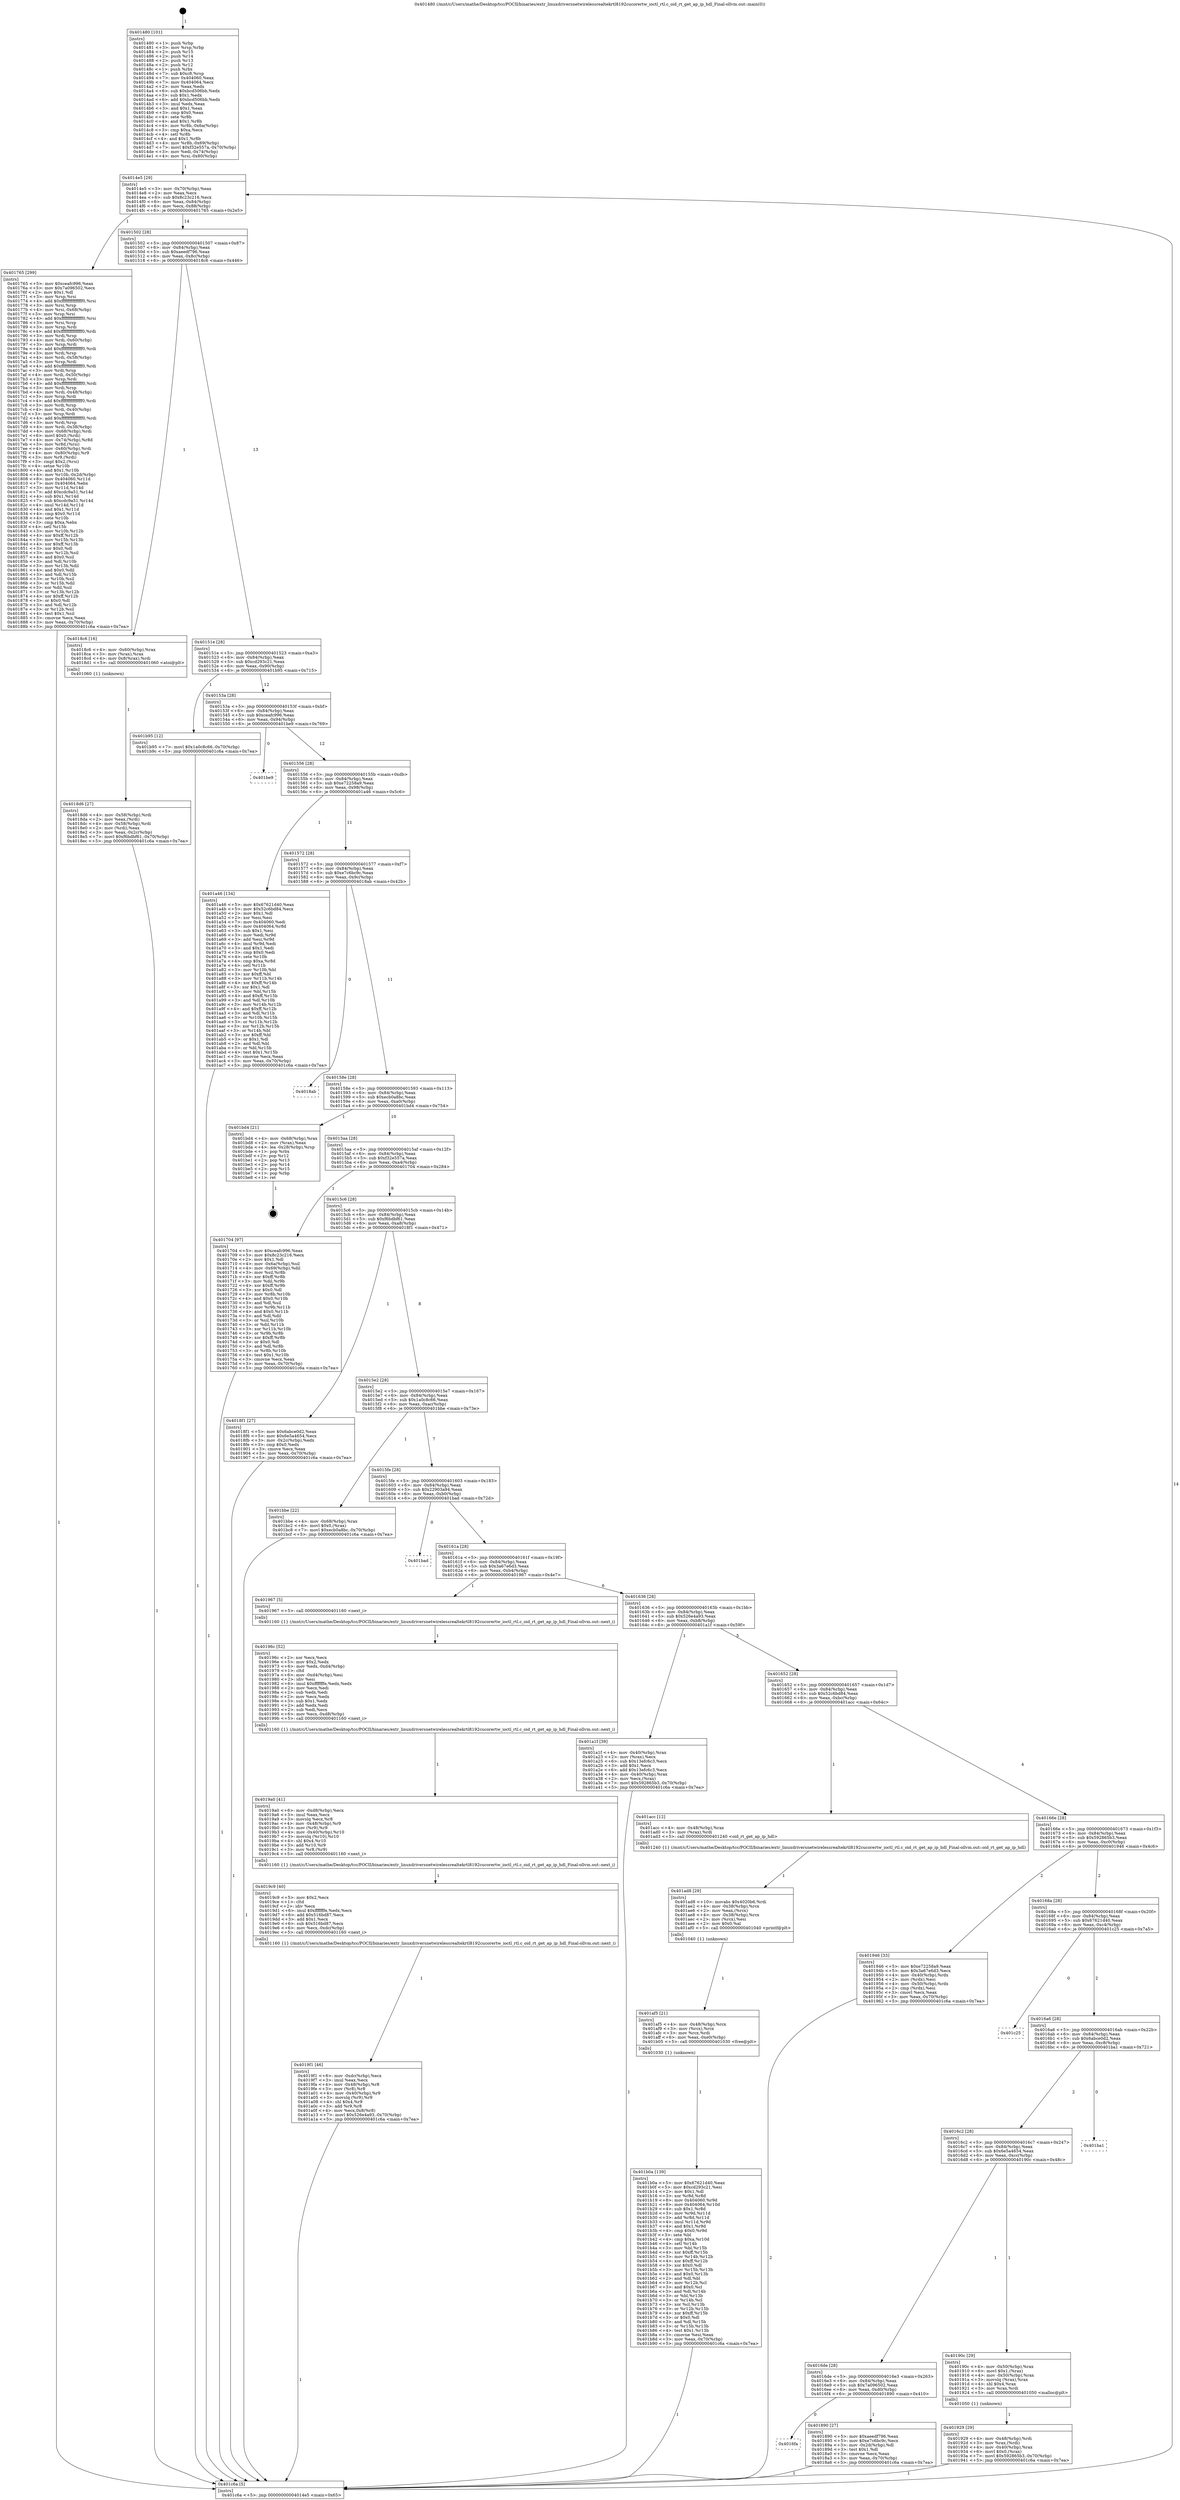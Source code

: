 digraph "0x401480" {
  label = "0x401480 (/mnt/c/Users/mathe/Desktop/tcc/POCII/binaries/extr_linuxdriversnetwirelessrealtekrtl8192cucorertw_ioctl_rtl.c_oid_rt_get_ap_ip_hdl_Final-ollvm.out::main(0))"
  labelloc = "t"
  node[shape=record]

  Entry [label="",width=0.3,height=0.3,shape=circle,fillcolor=black,style=filled]
  "0x4014e5" [label="{
     0x4014e5 [29]\l
     | [instrs]\l
     &nbsp;&nbsp;0x4014e5 \<+3\>: mov -0x70(%rbp),%eax\l
     &nbsp;&nbsp;0x4014e8 \<+2\>: mov %eax,%ecx\l
     &nbsp;&nbsp;0x4014ea \<+6\>: sub $0x8c23c216,%ecx\l
     &nbsp;&nbsp;0x4014f0 \<+6\>: mov %eax,-0x84(%rbp)\l
     &nbsp;&nbsp;0x4014f6 \<+6\>: mov %ecx,-0x88(%rbp)\l
     &nbsp;&nbsp;0x4014fc \<+6\>: je 0000000000401765 \<main+0x2e5\>\l
  }"]
  "0x401765" [label="{
     0x401765 [299]\l
     | [instrs]\l
     &nbsp;&nbsp;0x401765 \<+5\>: mov $0xceafc996,%eax\l
     &nbsp;&nbsp;0x40176a \<+5\>: mov $0x7a096502,%ecx\l
     &nbsp;&nbsp;0x40176f \<+2\>: mov $0x1,%dl\l
     &nbsp;&nbsp;0x401771 \<+3\>: mov %rsp,%rsi\l
     &nbsp;&nbsp;0x401774 \<+4\>: add $0xfffffffffffffff0,%rsi\l
     &nbsp;&nbsp;0x401778 \<+3\>: mov %rsi,%rsp\l
     &nbsp;&nbsp;0x40177b \<+4\>: mov %rsi,-0x68(%rbp)\l
     &nbsp;&nbsp;0x40177f \<+3\>: mov %rsp,%rsi\l
     &nbsp;&nbsp;0x401782 \<+4\>: add $0xfffffffffffffff0,%rsi\l
     &nbsp;&nbsp;0x401786 \<+3\>: mov %rsi,%rsp\l
     &nbsp;&nbsp;0x401789 \<+3\>: mov %rsp,%rdi\l
     &nbsp;&nbsp;0x40178c \<+4\>: add $0xfffffffffffffff0,%rdi\l
     &nbsp;&nbsp;0x401790 \<+3\>: mov %rdi,%rsp\l
     &nbsp;&nbsp;0x401793 \<+4\>: mov %rdi,-0x60(%rbp)\l
     &nbsp;&nbsp;0x401797 \<+3\>: mov %rsp,%rdi\l
     &nbsp;&nbsp;0x40179a \<+4\>: add $0xfffffffffffffff0,%rdi\l
     &nbsp;&nbsp;0x40179e \<+3\>: mov %rdi,%rsp\l
     &nbsp;&nbsp;0x4017a1 \<+4\>: mov %rdi,-0x58(%rbp)\l
     &nbsp;&nbsp;0x4017a5 \<+3\>: mov %rsp,%rdi\l
     &nbsp;&nbsp;0x4017a8 \<+4\>: add $0xfffffffffffffff0,%rdi\l
     &nbsp;&nbsp;0x4017ac \<+3\>: mov %rdi,%rsp\l
     &nbsp;&nbsp;0x4017af \<+4\>: mov %rdi,-0x50(%rbp)\l
     &nbsp;&nbsp;0x4017b3 \<+3\>: mov %rsp,%rdi\l
     &nbsp;&nbsp;0x4017b6 \<+4\>: add $0xfffffffffffffff0,%rdi\l
     &nbsp;&nbsp;0x4017ba \<+3\>: mov %rdi,%rsp\l
     &nbsp;&nbsp;0x4017bd \<+4\>: mov %rdi,-0x48(%rbp)\l
     &nbsp;&nbsp;0x4017c1 \<+3\>: mov %rsp,%rdi\l
     &nbsp;&nbsp;0x4017c4 \<+4\>: add $0xfffffffffffffff0,%rdi\l
     &nbsp;&nbsp;0x4017c8 \<+3\>: mov %rdi,%rsp\l
     &nbsp;&nbsp;0x4017cb \<+4\>: mov %rdi,-0x40(%rbp)\l
     &nbsp;&nbsp;0x4017cf \<+3\>: mov %rsp,%rdi\l
     &nbsp;&nbsp;0x4017d2 \<+4\>: add $0xfffffffffffffff0,%rdi\l
     &nbsp;&nbsp;0x4017d6 \<+3\>: mov %rdi,%rsp\l
     &nbsp;&nbsp;0x4017d9 \<+4\>: mov %rdi,-0x38(%rbp)\l
     &nbsp;&nbsp;0x4017dd \<+4\>: mov -0x68(%rbp),%rdi\l
     &nbsp;&nbsp;0x4017e1 \<+6\>: movl $0x0,(%rdi)\l
     &nbsp;&nbsp;0x4017e7 \<+4\>: mov -0x74(%rbp),%r8d\l
     &nbsp;&nbsp;0x4017eb \<+3\>: mov %r8d,(%rsi)\l
     &nbsp;&nbsp;0x4017ee \<+4\>: mov -0x60(%rbp),%rdi\l
     &nbsp;&nbsp;0x4017f2 \<+4\>: mov -0x80(%rbp),%r9\l
     &nbsp;&nbsp;0x4017f6 \<+3\>: mov %r9,(%rdi)\l
     &nbsp;&nbsp;0x4017f9 \<+3\>: cmpl $0x2,(%rsi)\l
     &nbsp;&nbsp;0x4017fc \<+4\>: setne %r10b\l
     &nbsp;&nbsp;0x401800 \<+4\>: and $0x1,%r10b\l
     &nbsp;&nbsp;0x401804 \<+4\>: mov %r10b,-0x2d(%rbp)\l
     &nbsp;&nbsp;0x401808 \<+8\>: mov 0x404060,%r11d\l
     &nbsp;&nbsp;0x401810 \<+7\>: mov 0x404064,%ebx\l
     &nbsp;&nbsp;0x401817 \<+3\>: mov %r11d,%r14d\l
     &nbsp;&nbsp;0x40181a \<+7\>: add $0xcdc9a51,%r14d\l
     &nbsp;&nbsp;0x401821 \<+4\>: sub $0x1,%r14d\l
     &nbsp;&nbsp;0x401825 \<+7\>: sub $0xcdc9a51,%r14d\l
     &nbsp;&nbsp;0x40182c \<+4\>: imul %r14d,%r11d\l
     &nbsp;&nbsp;0x401830 \<+4\>: and $0x1,%r11d\l
     &nbsp;&nbsp;0x401834 \<+4\>: cmp $0x0,%r11d\l
     &nbsp;&nbsp;0x401838 \<+4\>: sete %r10b\l
     &nbsp;&nbsp;0x40183c \<+3\>: cmp $0xa,%ebx\l
     &nbsp;&nbsp;0x40183f \<+4\>: setl %r15b\l
     &nbsp;&nbsp;0x401843 \<+3\>: mov %r10b,%r12b\l
     &nbsp;&nbsp;0x401846 \<+4\>: xor $0xff,%r12b\l
     &nbsp;&nbsp;0x40184a \<+3\>: mov %r15b,%r13b\l
     &nbsp;&nbsp;0x40184d \<+4\>: xor $0xff,%r13b\l
     &nbsp;&nbsp;0x401851 \<+3\>: xor $0x0,%dl\l
     &nbsp;&nbsp;0x401854 \<+3\>: mov %r12b,%sil\l
     &nbsp;&nbsp;0x401857 \<+4\>: and $0x0,%sil\l
     &nbsp;&nbsp;0x40185b \<+3\>: and %dl,%r10b\l
     &nbsp;&nbsp;0x40185e \<+3\>: mov %r13b,%dil\l
     &nbsp;&nbsp;0x401861 \<+4\>: and $0x0,%dil\l
     &nbsp;&nbsp;0x401865 \<+3\>: and %dl,%r15b\l
     &nbsp;&nbsp;0x401868 \<+3\>: or %r10b,%sil\l
     &nbsp;&nbsp;0x40186b \<+3\>: or %r15b,%dil\l
     &nbsp;&nbsp;0x40186e \<+3\>: xor %dil,%sil\l
     &nbsp;&nbsp;0x401871 \<+3\>: or %r13b,%r12b\l
     &nbsp;&nbsp;0x401874 \<+4\>: xor $0xff,%r12b\l
     &nbsp;&nbsp;0x401878 \<+3\>: or $0x0,%dl\l
     &nbsp;&nbsp;0x40187b \<+3\>: and %dl,%r12b\l
     &nbsp;&nbsp;0x40187e \<+3\>: or %r12b,%sil\l
     &nbsp;&nbsp;0x401881 \<+4\>: test $0x1,%sil\l
     &nbsp;&nbsp;0x401885 \<+3\>: cmovne %ecx,%eax\l
     &nbsp;&nbsp;0x401888 \<+3\>: mov %eax,-0x70(%rbp)\l
     &nbsp;&nbsp;0x40188b \<+5\>: jmp 0000000000401c6a \<main+0x7ea\>\l
  }"]
  "0x401502" [label="{
     0x401502 [28]\l
     | [instrs]\l
     &nbsp;&nbsp;0x401502 \<+5\>: jmp 0000000000401507 \<main+0x87\>\l
     &nbsp;&nbsp;0x401507 \<+6\>: mov -0x84(%rbp),%eax\l
     &nbsp;&nbsp;0x40150d \<+5\>: sub $0xaeedf796,%eax\l
     &nbsp;&nbsp;0x401512 \<+6\>: mov %eax,-0x8c(%rbp)\l
     &nbsp;&nbsp;0x401518 \<+6\>: je 00000000004018c6 \<main+0x446\>\l
  }"]
  Exit [label="",width=0.3,height=0.3,shape=circle,fillcolor=black,style=filled,peripheries=2]
  "0x4018c6" [label="{
     0x4018c6 [16]\l
     | [instrs]\l
     &nbsp;&nbsp;0x4018c6 \<+4\>: mov -0x60(%rbp),%rax\l
     &nbsp;&nbsp;0x4018ca \<+3\>: mov (%rax),%rax\l
     &nbsp;&nbsp;0x4018cd \<+4\>: mov 0x8(%rax),%rdi\l
     &nbsp;&nbsp;0x4018d1 \<+5\>: call 0000000000401060 \<atoi@plt\>\l
     | [calls]\l
     &nbsp;&nbsp;0x401060 \{1\} (unknown)\l
  }"]
  "0x40151e" [label="{
     0x40151e [28]\l
     | [instrs]\l
     &nbsp;&nbsp;0x40151e \<+5\>: jmp 0000000000401523 \<main+0xa3\>\l
     &nbsp;&nbsp;0x401523 \<+6\>: mov -0x84(%rbp),%eax\l
     &nbsp;&nbsp;0x401529 \<+5\>: sub $0xcd293c21,%eax\l
     &nbsp;&nbsp;0x40152e \<+6\>: mov %eax,-0x90(%rbp)\l
     &nbsp;&nbsp;0x401534 \<+6\>: je 0000000000401b95 \<main+0x715\>\l
  }"]
  "0x401b0a" [label="{
     0x401b0a [139]\l
     | [instrs]\l
     &nbsp;&nbsp;0x401b0a \<+5\>: mov $0x67621d40,%eax\l
     &nbsp;&nbsp;0x401b0f \<+5\>: mov $0xcd293c21,%esi\l
     &nbsp;&nbsp;0x401b14 \<+2\>: mov $0x1,%dl\l
     &nbsp;&nbsp;0x401b16 \<+3\>: xor %r8d,%r8d\l
     &nbsp;&nbsp;0x401b19 \<+8\>: mov 0x404060,%r9d\l
     &nbsp;&nbsp;0x401b21 \<+8\>: mov 0x404064,%r10d\l
     &nbsp;&nbsp;0x401b29 \<+4\>: sub $0x1,%r8d\l
     &nbsp;&nbsp;0x401b2d \<+3\>: mov %r9d,%r11d\l
     &nbsp;&nbsp;0x401b30 \<+3\>: add %r8d,%r11d\l
     &nbsp;&nbsp;0x401b33 \<+4\>: imul %r11d,%r9d\l
     &nbsp;&nbsp;0x401b37 \<+4\>: and $0x1,%r9d\l
     &nbsp;&nbsp;0x401b3b \<+4\>: cmp $0x0,%r9d\l
     &nbsp;&nbsp;0x401b3f \<+3\>: sete %bl\l
     &nbsp;&nbsp;0x401b42 \<+4\>: cmp $0xa,%r10d\l
     &nbsp;&nbsp;0x401b46 \<+4\>: setl %r14b\l
     &nbsp;&nbsp;0x401b4a \<+3\>: mov %bl,%r15b\l
     &nbsp;&nbsp;0x401b4d \<+4\>: xor $0xff,%r15b\l
     &nbsp;&nbsp;0x401b51 \<+3\>: mov %r14b,%r12b\l
     &nbsp;&nbsp;0x401b54 \<+4\>: xor $0xff,%r12b\l
     &nbsp;&nbsp;0x401b58 \<+3\>: xor $0x0,%dl\l
     &nbsp;&nbsp;0x401b5b \<+3\>: mov %r15b,%r13b\l
     &nbsp;&nbsp;0x401b5e \<+4\>: and $0x0,%r13b\l
     &nbsp;&nbsp;0x401b62 \<+2\>: and %dl,%bl\l
     &nbsp;&nbsp;0x401b64 \<+3\>: mov %r12b,%cl\l
     &nbsp;&nbsp;0x401b67 \<+3\>: and $0x0,%cl\l
     &nbsp;&nbsp;0x401b6a \<+3\>: and %dl,%r14b\l
     &nbsp;&nbsp;0x401b6d \<+3\>: or %bl,%r13b\l
     &nbsp;&nbsp;0x401b70 \<+3\>: or %r14b,%cl\l
     &nbsp;&nbsp;0x401b73 \<+3\>: xor %cl,%r13b\l
     &nbsp;&nbsp;0x401b76 \<+3\>: or %r12b,%r15b\l
     &nbsp;&nbsp;0x401b79 \<+4\>: xor $0xff,%r15b\l
     &nbsp;&nbsp;0x401b7d \<+3\>: or $0x0,%dl\l
     &nbsp;&nbsp;0x401b80 \<+3\>: and %dl,%r15b\l
     &nbsp;&nbsp;0x401b83 \<+3\>: or %r15b,%r13b\l
     &nbsp;&nbsp;0x401b86 \<+4\>: test $0x1,%r13b\l
     &nbsp;&nbsp;0x401b8a \<+3\>: cmovne %esi,%eax\l
     &nbsp;&nbsp;0x401b8d \<+3\>: mov %eax,-0x70(%rbp)\l
     &nbsp;&nbsp;0x401b90 \<+5\>: jmp 0000000000401c6a \<main+0x7ea\>\l
  }"]
  "0x401b95" [label="{
     0x401b95 [12]\l
     | [instrs]\l
     &nbsp;&nbsp;0x401b95 \<+7\>: movl $0x1a0c8c66,-0x70(%rbp)\l
     &nbsp;&nbsp;0x401b9c \<+5\>: jmp 0000000000401c6a \<main+0x7ea\>\l
  }"]
  "0x40153a" [label="{
     0x40153a [28]\l
     | [instrs]\l
     &nbsp;&nbsp;0x40153a \<+5\>: jmp 000000000040153f \<main+0xbf\>\l
     &nbsp;&nbsp;0x40153f \<+6\>: mov -0x84(%rbp),%eax\l
     &nbsp;&nbsp;0x401545 \<+5\>: sub $0xceafc996,%eax\l
     &nbsp;&nbsp;0x40154a \<+6\>: mov %eax,-0x94(%rbp)\l
     &nbsp;&nbsp;0x401550 \<+6\>: je 0000000000401be9 \<main+0x769\>\l
  }"]
  "0x401af5" [label="{
     0x401af5 [21]\l
     | [instrs]\l
     &nbsp;&nbsp;0x401af5 \<+4\>: mov -0x48(%rbp),%rcx\l
     &nbsp;&nbsp;0x401af9 \<+3\>: mov (%rcx),%rcx\l
     &nbsp;&nbsp;0x401afc \<+3\>: mov %rcx,%rdi\l
     &nbsp;&nbsp;0x401aff \<+6\>: mov %eax,-0xe0(%rbp)\l
     &nbsp;&nbsp;0x401b05 \<+5\>: call 0000000000401030 \<free@plt\>\l
     | [calls]\l
     &nbsp;&nbsp;0x401030 \{1\} (unknown)\l
  }"]
  "0x401be9" [label="{
     0x401be9\l
  }", style=dashed]
  "0x401556" [label="{
     0x401556 [28]\l
     | [instrs]\l
     &nbsp;&nbsp;0x401556 \<+5\>: jmp 000000000040155b \<main+0xdb\>\l
     &nbsp;&nbsp;0x40155b \<+6\>: mov -0x84(%rbp),%eax\l
     &nbsp;&nbsp;0x401561 \<+5\>: sub $0xe72258a9,%eax\l
     &nbsp;&nbsp;0x401566 \<+6\>: mov %eax,-0x98(%rbp)\l
     &nbsp;&nbsp;0x40156c \<+6\>: je 0000000000401a46 \<main+0x5c6\>\l
  }"]
  "0x401ad8" [label="{
     0x401ad8 [29]\l
     | [instrs]\l
     &nbsp;&nbsp;0x401ad8 \<+10\>: movabs $0x4020b6,%rdi\l
     &nbsp;&nbsp;0x401ae2 \<+4\>: mov -0x38(%rbp),%rcx\l
     &nbsp;&nbsp;0x401ae6 \<+2\>: mov %eax,(%rcx)\l
     &nbsp;&nbsp;0x401ae8 \<+4\>: mov -0x38(%rbp),%rcx\l
     &nbsp;&nbsp;0x401aec \<+2\>: mov (%rcx),%esi\l
     &nbsp;&nbsp;0x401aee \<+2\>: mov $0x0,%al\l
     &nbsp;&nbsp;0x401af0 \<+5\>: call 0000000000401040 \<printf@plt\>\l
     | [calls]\l
     &nbsp;&nbsp;0x401040 \{1\} (unknown)\l
  }"]
  "0x401a46" [label="{
     0x401a46 [134]\l
     | [instrs]\l
     &nbsp;&nbsp;0x401a46 \<+5\>: mov $0x67621d40,%eax\l
     &nbsp;&nbsp;0x401a4b \<+5\>: mov $0x52c6bd84,%ecx\l
     &nbsp;&nbsp;0x401a50 \<+2\>: mov $0x1,%dl\l
     &nbsp;&nbsp;0x401a52 \<+2\>: xor %esi,%esi\l
     &nbsp;&nbsp;0x401a54 \<+7\>: mov 0x404060,%edi\l
     &nbsp;&nbsp;0x401a5b \<+8\>: mov 0x404064,%r8d\l
     &nbsp;&nbsp;0x401a63 \<+3\>: sub $0x1,%esi\l
     &nbsp;&nbsp;0x401a66 \<+3\>: mov %edi,%r9d\l
     &nbsp;&nbsp;0x401a69 \<+3\>: add %esi,%r9d\l
     &nbsp;&nbsp;0x401a6c \<+4\>: imul %r9d,%edi\l
     &nbsp;&nbsp;0x401a70 \<+3\>: and $0x1,%edi\l
     &nbsp;&nbsp;0x401a73 \<+3\>: cmp $0x0,%edi\l
     &nbsp;&nbsp;0x401a76 \<+4\>: sete %r10b\l
     &nbsp;&nbsp;0x401a7a \<+4\>: cmp $0xa,%r8d\l
     &nbsp;&nbsp;0x401a7e \<+4\>: setl %r11b\l
     &nbsp;&nbsp;0x401a82 \<+3\>: mov %r10b,%bl\l
     &nbsp;&nbsp;0x401a85 \<+3\>: xor $0xff,%bl\l
     &nbsp;&nbsp;0x401a88 \<+3\>: mov %r11b,%r14b\l
     &nbsp;&nbsp;0x401a8b \<+4\>: xor $0xff,%r14b\l
     &nbsp;&nbsp;0x401a8f \<+3\>: xor $0x1,%dl\l
     &nbsp;&nbsp;0x401a92 \<+3\>: mov %bl,%r15b\l
     &nbsp;&nbsp;0x401a95 \<+4\>: and $0xff,%r15b\l
     &nbsp;&nbsp;0x401a99 \<+3\>: and %dl,%r10b\l
     &nbsp;&nbsp;0x401a9c \<+3\>: mov %r14b,%r12b\l
     &nbsp;&nbsp;0x401a9f \<+4\>: and $0xff,%r12b\l
     &nbsp;&nbsp;0x401aa3 \<+3\>: and %dl,%r11b\l
     &nbsp;&nbsp;0x401aa6 \<+3\>: or %r10b,%r15b\l
     &nbsp;&nbsp;0x401aa9 \<+3\>: or %r11b,%r12b\l
     &nbsp;&nbsp;0x401aac \<+3\>: xor %r12b,%r15b\l
     &nbsp;&nbsp;0x401aaf \<+3\>: or %r14b,%bl\l
     &nbsp;&nbsp;0x401ab2 \<+3\>: xor $0xff,%bl\l
     &nbsp;&nbsp;0x401ab5 \<+3\>: or $0x1,%dl\l
     &nbsp;&nbsp;0x401ab8 \<+2\>: and %dl,%bl\l
     &nbsp;&nbsp;0x401aba \<+3\>: or %bl,%r15b\l
     &nbsp;&nbsp;0x401abd \<+4\>: test $0x1,%r15b\l
     &nbsp;&nbsp;0x401ac1 \<+3\>: cmovne %ecx,%eax\l
     &nbsp;&nbsp;0x401ac4 \<+3\>: mov %eax,-0x70(%rbp)\l
     &nbsp;&nbsp;0x401ac7 \<+5\>: jmp 0000000000401c6a \<main+0x7ea\>\l
  }"]
  "0x401572" [label="{
     0x401572 [28]\l
     | [instrs]\l
     &nbsp;&nbsp;0x401572 \<+5\>: jmp 0000000000401577 \<main+0xf7\>\l
     &nbsp;&nbsp;0x401577 \<+6\>: mov -0x84(%rbp),%eax\l
     &nbsp;&nbsp;0x40157d \<+5\>: sub $0xe7c6bc9c,%eax\l
     &nbsp;&nbsp;0x401582 \<+6\>: mov %eax,-0x9c(%rbp)\l
     &nbsp;&nbsp;0x401588 \<+6\>: je 00000000004018ab \<main+0x42b\>\l
  }"]
  "0x4019f1" [label="{
     0x4019f1 [46]\l
     | [instrs]\l
     &nbsp;&nbsp;0x4019f1 \<+6\>: mov -0xdc(%rbp),%ecx\l
     &nbsp;&nbsp;0x4019f7 \<+3\>: imul %eax,%ecx\l
     &nbsp;&nbsp;0x4019fa \<+4\>: mov -0x48(%rbp),%r8\l
     &nbsp;&nbsp;0x4019fe \<+3\>: mov (%r8),%r8\l
     &nbsp;&nbsp;0x401a01 \<+4\>: mov -0x40(%rbp),%r9\l
     &nbsp;&nbsp;0x401a05 \<+3\>: movslq (%r9),%r9\l
     &nbsp;&nbsp;0x401a08 \<+4\>: shl $0x4,%r9\l
     &nbsp;&nbsp;0x401a0c \<+3\>: add %r9,%r8\l
     &nbsp;&nbsp;0x401a0f \<+4\>: mov %ecx,0x8(%r8)\l
     &nbsp;&nbsp;0x401a13 \<+7\>: movl $0x526e4a93,-0x70(%rbp)\l
     &nbsp;&nbsp;0x401a1a \<+5\>: jmp 0000000000401c6a \<main+0x7ea\>\l
  }"]
  "0x4018ab" [label="{
     0x4018ab\l
  }", style=dashed]
  "0x40158e" [label="{
     0x40158e [28]\l
     | [instrs]\l
     &nbsp;&nbsp;0x40158e \<+5\>: jmp 0000000000401593 \<main+0x113\>\l
     &nbsp;&nbsp;0x401593 \<+6\>: mov -0x84(%rbp),%eax\l
     &nbsp;&nbsp;0x401599 \<+5\>: sub $0xecb0a8bc,%eax\l
     &nbsp;&nbsp;0x40159e \<+6\>: mov %eax,-0xa0(%rbp)\l
     &nbsp;&nbsp;0x4015a4 \<+6\>: je 0000000000401bd4 \<main+0x754\>\l
  }"]
  "0x4019c9" [label="{
     0x4019c9 [40]\l
     | [instrs]\l
     &nbsp;&nbsp;0x4019c9 \<+5\>: mov $0x2,%ecx\l
     &nbsp;&nbsp;0x4019ce \<+1\>: cltd\l
     &nbsp;&nbsp;0x4019cf \<+2\>: idiv %ecx\l
     &nbsp;&nbsp;0x4019d1 \<+6\>: imul $0xfffffffe,%edx,%ecx\l
     &nbsp;&nbsp;0x4019d7 \<+6\>: add $0x516bd87,%ecx\l
     &nbsp;&nbsp;0x4019dd \<+3\>: add $0x1,%ecx\l
     &nbsp;&nbsp;0x4019e0 \<+6\>: sub $0x516bd87,%ecx\l
     &nbsp;&nbsp;0x4019e6 \<+6\>: mov %ecx,-0xdc(%rbp)\l
     &nbsp;&nbsp;0x4019ec \<+5\>: call 0000000000401160 \<next_i\>\l
     | [calls]\l
     &nbsp;&nbsp;0x401160 \{1\} (/mnt/c/Users/mathe/Desktop/tcc/POCII/binaries/extr_linuxdriversnetwirelessrealtekrtl8192cucorertw_ioctl_rtl.c_oid_rt_get_ap_ip_hdl_Final-ollvm.out::next_i)\l
  }"]
  "0x401bd4" [label="{
     0x401bd4 [21]\l
     | [instrs]\l
     &nbsp;&nbsp;0x401bd4 \<+4\>: mov -0x68(%rbp),%rax\l
     &nbsp;&nbsp;0x401bd8 \<+2\>: mov (%rax),%eax\l
     &nbsp;&nbsp;0x401bda \<+4\>: lea -0x28(%rbp),%rsp\l
     &nbsp;&nbsp;0x401bde \<+1\>: pop %rbx\l
     &nbsp;&nbsp;0x401bdf \<+2\>: pop %r12\l
     &nbsp;&nbsp;0x401be1 \<+2\>: pop %r13\l
     &nbsp;&nbsp;0x401be3 \<+2\>: pop %r14\l
     &nbsp;&nbsp;0x401be5 \<+2\>: pop %r15\l
     &nbsp;&nbsp;0x401be7 \<+1\>: pop %rbp\l
     &nbsp;&nbsp;0x401be8 \<+1\>: ret\l
  }"]
  "0x4015aa" [label="{
     0x4015aa [28]\l
     | [instrs]\l
     &nbsp;&nbsp;0x4015aa \<+5\>: jmp 00000000004015af \<main+0x12f\>\l
     &nbsp;&nbsp;0x4015af \<+6\>: mov -0x84(%rbp),%eax\l
     &nbsp;&nbsp;0x4015b5 \<+5\>: sub $0xf32e557a,%eax\l
     &nbsp;&nbsp;0x4015ba \<+6\>: mov %eax,-0xa4(%rbp)\l
     &nbsp;&nbsp;0x4015c0 \<+6\>: je 0000000000401704 \<main+0x284\>\l
  }"]
  "0x4019a0" [label="{
     0x4019a0 [41]\l
     | [instrs]\l
     &nbsp;&nbsp;0x4019a0 \<+6\>: mov -0xd8(%rbp),%ecx\l
     &nbsp;&nbsp;0x4019a6 \<+3\>: imul %eax,%ecx\l
     &nbsp;&nbsp;0x4019a9 \<+3\>: movslq %ecx,%r8\l
     &nbsp;&nbsp;0x4019ac \<+4\>: mov -0x48(%rbp),%r9\l
     &nbsp;&nbsp;0x4019b0 \<+3\>: mov (%r9),%r9\l
     &nbsp;&nbsp;0x4019b3 \<+4\>: mov -0x40(%rbp),%r10\l
     &nbsp;&nbsp;0x4019b7 \<+3\>: movslq (%r10),%r10\l
     &nbsp;&nbsp;0x4019ba \<+4\>: shl $0x4,%r10\l
     &nbsp;&nbsp;0x4019be \<+3\>: add %r10,%r9\l
     &nbsp;&nbsp;0x4019c1 \<+3\>: mov %r8,(%r9)\l
     &nbsp;&nbsp;0x4019c4 \<+5\>: call 0000000000401160 \<next_i\>\l
     | [calls]\l
     &nbsp;&nbsp;0x401160 \{1\} (/mnt/c/Users/mathe/Desktop/tcc/POCII/binaries/extr_linuxdriversnetwirelessrealtekrtl8192cucorertw_ioctl_rtl.c_oid_rt_get_ap_ip_hdl_Final-ollvm.out::next_i)\l
  }"]
  "0x401704" [label="{
     0x401704 [97]\l
     | [instrs]\l
     &nbsp;&nbsp;0x401704 \<+5\>: mov $0xceafc996,%eax\l
     &nbsp;&nbsp;0x401709 \<+5\>: mov $0x8c23c216,%ecx\l
     &nbsp;&nbsp;0x40170e \<+2\>: mov $0x1,%dl\l
     &nbsp;&nbsp;0x401710 \<+4\>: mov -0x6a(%rbp),%sil\l
     &nbsp;&nbsp;0x401714 \<+4\>: mov -0x69(%rbp),%dil\l
     &nbsp;&nbsp;0x401718 \<+3\>: mov %sil,%r8b\l
     &nbsp;&nbsp;0x40171b \<+4\>: xor $0xff,%r8b\l
     &nbsp;&nbsp;0x40171f \<+3\>: mov %dil,%r9b\l
     &nbsp;&nbsp;0x401722 \<+4\>: xor $0xff,%r9b\l
     &nbsp;&nbsp;0x401726 \<+3\>: xor $0x0,%dl\l
     &nbsp;&nbsp;0x401729 \<+3\>: mov %r8b,%r10b\l
     &nbsp;&nbsp;0x40172c \<+4\>: and $0x0,%r10b\l
     &nbsp;&nbsp;0x401730 \<+3\>: and %dl,%sil\l
     &nbsp;&nbsp;0x401733 \<+3\>: mov %r9b,%r11b\l
     &nbsp;&nbsp;0x401736 \<+4\>: and $0x0,%r11b\l
     &nbsp;&nbsp;0x40173a \<+3\>: and %dl,%dil\l
     &nbsp;&nbsp;0x40173d \<+3\>: or %sil,%r10b\l
     &nbsp;&nbsp;0x401740 \<+3\>: or %dil,%r11b\l
     &nbsp;&nbsp;0x401743 \<+3\>: xor %r11b,%r10b\l
     &nbsp;&nbsp;0x401746 \<+3\>: or %r9b,%r8b\l
     &nbsp;&nbsp;0x401749 \<+4\>: xor $0xff,%r8b\l
     &nbsp;&nbsp;0x40174d \<+3\>: or $0x0,%dl\l
     &nbsp;&nbsp;0x401750 \<+3\>: and %dl,%r8b\l
     &nbsp;&nbsp;0x401753 \<+3\>: or %r8b,%r10b\l
     &nbsp;&nbsp;0x401756 \<+4\>: test $0x1,%r10b\l
     &nbsp;&nbsp;0x40175a \<+3\>: cmovne %ecx,%eax\l
     &nbsp;&nbsp;0x40175d \<+3\>: mov %eax,-0x70(%rbp)\l
     &nbsp;&nbsp;0x401760 \<+5\>: jmp 0000000000401c6a \<main+0x7ea\>\l
  }"]
  "0x4015c6" [label="{
     0x4015c6 [28]\l
     | [instrs]\l
     &nbsp;&nbsp;0x4015c6 \<+5\>: jmp 00000000004015cb \<main+0x14b\>\l
     &nbsp;&nbsp;0x4015cb \<+6\>: mov -0x84(%rbp),%eax\l
     &nbsp;&nbsp;0x4015d1 \<+5\>: sub $0xf6bdbf61,%eax\l
     &nbsp;&nbsp;0x4015d6 \<+6\>: mov %eax,-0xa8(%rbp)\l
     &nbsp;&nbsp;0x4015dc \<+6\>: je 00000000004018f1 \<main+0x471\>\l
  }"]
  "0x401c6a" [label="{
     0x401c6a [5]\l
     | [instrs]\l
     &nbsp;&nbsp;0x401c6a \<+5\>: jmp 00000000004014e5 \<main+0x65\>\l
  }"]
  "0x401480" [label="{
     0x401480 [101]\l
     | [instrs]\l
     &nbsp;&nbsp;0x401480 \<+1\>: push %rbp\l
     &nbsp;&nbsp;0x401481 \<+3\>: mov %rsp,%rbp\l
     &nbsp;&nbsp;0x401484 \<+2\>: push %r15\l
     &nbsp;&nbsp;0x401486 \<+2\>: push %r14\l
     &nbsp;&nbsp;0x401488 \<+2\>: push %r13\l
     &nbsp;&nbsp;0x40148a \<+2\>: push %r12\l
     &nbsp;&nbsp;0x40148c \<+1\>: push %rbx\l
     &nbsp;&nbsp;0x40148d \<+7\>: sub $0xc8,%rsp\l
     &nbsp;&nbsp;0x401494 \<+7\>: mov 0x404060,%eax\l
     &nbsp;&nbsp;0x40149b \<+7\>: mov 0x404064,%ecx\l
     &nbsp;&nbsp;0x4014a2 \<+2\>: mov %eax,%edx\l
     &nbsp;&nbsp;0x4014a4 \<+6\>: sub $0xbcd506bb,%edx\l
     &nbsp;&nbsp;0x4014aa \<+3\>: sub $0x1,%edx\l
     &nbsp;&nbsp;0x4014ad \<+6\>: add $0xbcd506bb,%edx\l
     &nbsp;&nbsp;0x4014b3 \<+3\>: imul %edx,%eax\l
     &nbsp;&nbsp;0x4014b6 \<+3\>: and $0x1,%eax\l
     &nbsp;&nbsp;0x4014b9 \<+3\>: cmp $0x0,%eax\l
     &nbsp;&nbsp;0x4014bc \<+4\>: sete %r8b\l
     &nbsp;&nbsp;0x4014c0 \<+4\>: and $0x1,%r8b\l
     &nbsp;&nbsp;0x4014c4 \<+4\>: mov %r8b,-0x6a(%rbp)\l
     &nbsp;&nbsp;0x4014c8 \<+3\>: cmp $0xa,%ecx\l
     &nbsp;&nbsp;0x4014cb \<+4\>: setl %r8b\l
     &nbsp;&nbsp;0x4014cf \<+4\>: and $0x1,%r8b\l
     &nbsp;&nbsp;0x4014d3 \<+4\>: mov %r8b,-0x69(%rbp)\l
     &nbsp;&nbsp;0x4014d7 \<+7\>: movl $0xf32e557a,-0x70(%rbp)\l
     &nbsp;&nbsp;0x4014de \<+3\>: mov %edi,-0x74(%rbp)\l
     &nbsp;&nbsp;0x4014e1 \<+4\>: mov %rsi,-0x80(%rbp)\l
  }"]
  "0x40196c" [label="{
     0x40196c [52]\l
     | [instrs]\l
     &nbsp;&nbsp;0x40196c \<+2\>: xor %ecx,%ecx\l
     &nbsp;&nbsp;0x40196e \<+5\>: mov $0x2,%edx\l
     &nbsp;&nbsp;0x401973 \<+6\>: mov %edx,-0xd4(%rbp)\l
     &nbsp;&nbsp;0x401979 \<+1\>: cltd\l
     &nbsp;&nbsp;0x40197a \<+6\>: mov -0xd4(%rbp),%esi\l
     &nbsp;&nbsp;0x401980 \<+2\>: idiv %esi\l
     &nbsp;&nbsp;0x401982 \<+6\>: imul $0xfffffffe,%edx,%edx\l
     &nbsp;&nbsp;0x401988 \<+2\>: mov %ecx,%edi\l
     &nbsp;&nbsp;0x40198a \<+2\>: sub %edx,%edi\l
     &nbsp;&nbsp;0x40198c \<+2\>: mov %ecx,%edx\l
     &nbsp;&nbsp;0x40198e \<+3\>: sub $0x1,%edx\l
     &nbsp;&nbsp;0x401991 \<+2\>: add %edx,%edi\l
     &nbsp;&nbsp;0x401993 \<+2\>: sub %edi,%ecx\l
     &nbsp;&nbsp;0x401995 \<+6\>: mov %ecx,-0xd8(%rbp)\l
     &nbsp;&nbsp;0x40199b \<+5\>: call 0000000000401160 \<next_i\>\l
     | [calls]\l
     &nbsp;&nbsp;0x401160 \{1\} (/mnt/c/Users/mathe/Desktop/tcc/POCII/binaries/extr_linuxdriversnetwirelessrealtekrtl8192cucorertw_ioctl_rtl.c_oid_rt_get_ap_ip_hdl_Final-ollvm.out::next_i)\l
  }"]
  "0x401929" [label="{
     0x401929 [29]\l
     | [instrs]\l
     &nbsp;&nbsp;0x401929 \<+4\>: mov -0x48(%rbp),%rdi\l
     &nbsp;&nbsp;0x40192d \<+3\>: mov %rax,(%rdi)\l
     &nbsp;&nbsp;0x401930 \<+4\>: mov -0x40(%rbp),%rax\l
     &nbsp;&nbsp;0x401934 \<+6\>: movl $0x0,(%rax)\l
     &nbsp;&nbsp;0x40193a \<+7\>: movl $0x592865b3,-0x70(%rbp)\l
     &nbsp;&nbsp;0x401941 \<+5\>: jmp 0000000000401c6a \<main+0x7ea\>\l
  }"]
  "0x4018f1" [label="{
     0x4018f1 [27]\l
     | [instrs]\l
     &nbsp;&nbsp;0x4018f1 \<+5\>: mov $0x6abce0d2,%eax\l
     &nbsp;&nbsp;0x4018f6 \<+5\>: mov $0x6e5a4654,%ecx\l
     &nbsp;&nbsp;0x4018fb \<+3\>: mov -0x2c(%rbp),%edx\l
     &nbsp;&nbsp;0x4018fe \<+3\>: cmp $0x0,%edx\l
     &nbsp;&nbsp;0x401901 \<+3\>: cmove %ecx,%eax\l
     &nbsp;&nbsp;0x401904 \<+3\>: mov %eax,-0x70(%rbp)\l
     &nbsp;&nbsp;0x401907 \<+5\>: jmp 0000000000401c6a \<main+0x7ea\>\l
  }"]
  "0x4015e2" [label="{
     0x4015e2 [28]\l
     | [instrs]\l
     &nbsp;&nbsp;0x4015e2 \<+5\>: jmp 00000000004015e7 \<main+0x167\>\l
     &nbsp;&nbsp;0x4015e7 \<+6\>: mov -0x84(%rbp),%eax\l
     &nbsp;&nbsp;0x4015ed \<+5\>: sub $0x1a0c8c66,%eax\l
     &nbsp;&nbsp;0x4015f2 \<+6\>: mov %eax,-0xac(%rbp)\l
     &nbsp;&nbsp;0x4015f8 \<+6\>: je 0000000000401bbe \<main+0x73e\>\l
  }"]
  "0x4018d6" [label="{
     0x4018d6 [27]\l
     | [instrs]\l
     &nbsp;&nbsp;0x4018d6 \<+4\>: mov -0x58(%rbp),%rdi\l
     &nbsp;&nbsp;0x4018da \<+2\>: mov %eax,(%rdi)\l
     &nbsp;&nbsp;0x4018dc \<+4\>: mov -0x58(%rbp),%rdi\l
     &nbsp;&nbsp;0x4018e0 \<+2\>: mov (%rdi),%eax\l
     &nbsp;&nbsp;0x4018e2 \<+3\>: mov %eax,-0x2c(%rbp)\l
     &nbsp;&nbsp;0x4018e5 \<+7\>: movl $0xf6bdbf61,-0x70(%rbp)\l
     &nbsp;&nbsp;0x4018ec \<+5\>: jmp 0000000000401c6a \<main+0x7ea\>\l
  }"]
  "0x401bbe" [label="{
     0x401bbe [22]\l
     | [instrs]\l
     &nbsp;&nbsp;0x401bbe \<+4\>: mov -0x68(%rbp),%rax\l
     &nbsp;&nbsp;0x401bc2 \<+6\>: movl $0x0,(%rax)\l
     &nbsp;&nbsp;0x401bc8 \<+7\>: movl $0xecb0a8bc,-0x70(%rbp)\l
     &nbsp;&nbsp;0x401bcf \<+5\>: jmp 0000000000401c6a \<main+0x7ea\>\l
  }"]
  "0x4015fe" [label="{
     0x4015fe [28]\l
     | [instrs]\l
     &nbsp;&nbsp;0x4015fe \<+5\>: jmp 0000000000401603 \<main+0x183\>\l
     &nbsp;&nbsp;0x401603 \<+6\>: mov -0x84(%rbp),%eax\l
     &nbsp;&nbsp;0x401609 \<+5\>: sub $0x22903a94,%eax\l
     &nbsp;&nbsp;0x40160e \<+6\>: mov %eax,-0xb0(%rbp)\l
     &nbsp;&nbsp;0x401614 \<+6\>: je 0000000000401bad \<main+0x72d\>\l
  }"]
  "0x4016fa" [label="{
     0x4016fa\l
  }", style=dashed]
  "0x401bad" [label="{
     0x401bad\l
  }", style=dashed]
  "0x40161a" [label="{
     0x40161a [28]\l
     | [instrs]\l
     &nbsp;&nbsp;0x40161a \<+5\>: jmp 000000000040161f \<main+0x19f\>\l
     &nbsp;&nbsp;0x40161f \<+6\>: mov -0x84(%rbp),%eax\l
     &nbsp;&nbsp;0x401625 \<+5\>: sub $0x3a67e6d3,%eax\l
     &nbsp;&nbsp;0x40162a \<+6\>: mov %eax,-0xb4(%rbp)\l
     &nbsp;&nbsp;0x401630 \<+6\>: je 0000000000401967 \<main+0x4e7\>\l
  }"]
  "0x401890" [label="{
     0x401890 [27]\l
     | [instrs]\l
     &nbsp;&nbsp;0x401890 \<+5\>: mov $0xaeedf796,%eax\l
     &nbsp;&nbsp;0x401895 \<+5\>: mov $0xe7c6bc9c,%ecx\l
     &nbsp;&nbsp;0x40189a \<+3\>: mov -0x2d(%rbp),%dl\l
     &nbsp;&nbsp;0x40189d \<+3\>: test $0x1,%dl\l
     &nbsp;&nbsp;0x4018a0 \<+3\>: cmovne %ecx,%eax\l
     &nbsp;&nbsp;0x4018a3 \<+3\>: mov %eax,-0x70(%rbp)\l
     &nbsp;&nbsp;0x4018a6 \<+5\>: jmp 0000000000401c6a \<main+0x7ea\>\l
  }"]
  "0x401967" [label="{
     0x401967 [5]\l
     | [instrs]\l
     &nbsp;&nbsp;0x401967 \<+5\>: call 0000000000401160 \<next_i\>\l
     | [calls]\l
     &nbsp;&nbsp;0x401160 \{1\} (/mnt/c/Users/mathe/Desktop/tcc/POCII/binaries/extr_linuxdriversnetwirelessrealtekrtl8192cucorertw_ioctl_rtl.c_oid_rt_get_ap_ip_hdl_Final-ollvm.out::next_i)\l
  }"]
  "0x401636" [label="{
     0x401636 [28]\l
     | [instrs]\l
     &nbsp;&nbsp;0x401636 \<+5\>: jmp 000000000040163b \<main+0x1bb\>\l
     &nbsp;&nbsp;0x40163b \<+6\>: mov -0x84(%rbp),%eax\l
     &nbsp;&nbsp;0x401641 \<+5\>: sub $0x526e4a93,%eax\l
     &nbsp;&nbsp;0x401646 \<+6\>: mov %eax,-0xb8(%rbp)\l
     &nbsp;&nbsp;0x40164c \<+6\>: je 0000000000401a1f \<main+0x59f\>\l
  }"]
  "0x4016de" [label="{
     0x4016de [28]\l
     | [instrs]\l
     &nbsp;&nbsp;0x4016de \<+5\>: jmp 00000000004016e3 \<main+0x263\>\l
     &nbsp;&nbsp;0x4016e3 \<+6\>: mov -0x84(%rbp),%eax\l
     &nbsp;&nbsp;0x4016e9 \<+5\>: sub $0x7a096502,%eax\l
     &nbsp;&nbsp;0x4016ee \<+6\>: mov %eax,-0xd0(%rbp)\l
     &nbsp;&nbsp;0x4016f4 \<+6\>: je 0000000000401890 \<main+0x410\>\l
  }"]
  "0x401a1f" [label="{
     0x401a1f [39]\l
     | [instrs]\l
     &nbsp;&nbsp;0x401a1f \<+4\>: mov -0x40(%rbp),%rax\l
     &nbsp;&nbsp;0x401a23 \<+2\>: mov (%rax),%ecx\l
     &nbsp;&nbsp;0x401a25 \<+6\>: sub $0x13efc6c3,%ecx\l
     &nbsp;&nbsp;0x401a2b \<+3\>: add $0x1,%ecx\l
     &nbsp;&nbsp;0x401a2e \<+6\>: add $0x13efc6c3,%ecx\l
     &nbsp;&nbsp;0x401a34 \<+4\>: mov -0x40(%rbp),%rax\l
     &nbsp;&nbsp;0x401a38 \<+2\>: mov %ecx,(%rax)\l
     &nbsp;&nbsp;0x401a3a \<+7\>: movl $0x592865b3,-0x70(%rbp)\l
     &nbsp;&nbsp;0x401a41 \<+5\>: jmp 0000000000401c6a \<main+0x7ea\>\l
  }"]
  "0x401652" [label="{
     0x401652 [28]\l
     | [instrs]\l
     &nbsp;&nbsp;0x401652 \<+5\>: jmp 0000000000401657 \<main+0x1d7\>\l
     &nbsp;&nbsp;0x401657 \<+6\>: mov -0x84(%rbp),%eax\l
     &nbsp;&nbsp;0x40165d \<+5\>: sub $0x52c6bd84,%eax\l
     &nbsp;&nbsp;0x401662 \<+6\>: mov %eax,-0xbc(%rbp)\l
     &nbsp;&nbsp;0x401668 \<+6\>: je 0000000000401acc \<main+0x64c\>\l
  }"]
  "0x40190c" [label="{
     0x40190c [29]\l
     | [instrs]\l
     &nbsp;&nbsp;0x40190c \<+4\>: mov -0x50(%rbp),%rax\l
     &nbsp;&nbsp;0x401910 \<+6\>: movl $0x1,(%rax)\l
     &nbsp;&nbsp;0x401916 \<+4\>: mov -0x50(%rbp),%rax\l
     &nbsp;&nbsp;0x40191a \<+3\>: movslq (%rax),%rax\l
     &nbsp;&nbsp;0x40191d \<+4\>: shl $0x4,%rax\l
     &nbsp;&nbsp;0x401921 \<+3\>: mov %rax,%rdi\l
     &nbsp;&nbsp;0x401924 \<+5\>: call 0000000000401050 \<malloc@plt\>\l
     | [calls]\l
     &nbsp;&nbsp;0x401050 \{1\} (unknown)\l
  }"]
  "0x401acc" [label="{
     0x401acc [12]\l
     | [instrs]\l
     &nbsp;&nbsp;0x401acc \<+4\>: mov -0x48(%rbp),%rax\l
     &nbsp;&nbsp;0x401ad0 \<+3\>: mov (%rax),%rdi\l
     &nbsp;&nbsp;0x401ad3 \<+5\>: call 0000000000401240 \<oid_rt_get_ap_ip_hdl\>\l
     | [calls]\l
     &nbsp;&nbsp;0x401240 \{1\} (/mnt/c/Users/mathe/Desktop/tcc/POCII/binaries/extr_linuxdriversnetwirelessrealtekrtl8192cucorertw_ioctl_rtl.c_oid_rt_get_ap_ip_hdl_Final-ollvm.out::oid_rt_get_ap_ip_hdl)\l
  }"]
  "0x40166e" [label="{
     0x40166e [28]\l
     | [instrs]\l
     &nbsp;&nbsp;0x40166e \<+5\>: jmp 0000000000401673 \<main+0x1f3\>\l
     &nbsp;&nbsp;0x401673 \<+6\>: mov -0x84(%rbp),%eax\l
     &nbsp;&nbsp;0x401679 \<+5\>: sub $0x592865b3,%eax\l
     &nbsp;&nbsp;0x40167e \<+6\>: mov %eax,-0xc0(%rbp)\l
     &nbsp;&nbsp;0x401684 \<+6\>: je 0000000000401946 \<main+0x4c6\>\l
  }"]
  "0x4016c2" [label="{
     0x4016c2 [28]\l
     | [instrs]\l
     &nbsp;&nbsp;0x4016c2 \<+5\>: jmp 00000000004016c7 \<main+0x247\>\l
     &nbsp;&nbsp;0x4016c7 \<+6\>: mov -0x84(%rbp),%eax\l
     &nbsp;&nbsp;0x4016cd \<+5\>: sub $0x6e5a4654,%eax\l
     &nbsp;&nbsp;0x4016d2 \<+6\>: mov %eax,-0xcc(%rbp)\l
     &nbsp;&nbsp;0x4016d8 \<+6\>: je 000000000040190c \<main+0x48c\>\l
  }"]
  "0x401946" [label="{
     0x401946 [33]\l
     | [instrs]\l
     &nbsp;&nbsp;0x401946 \<+5\>: mov $0xe72258a9,%eax\l
     &nbsp;&nbsp;0x40194b \<+5\>: mov $0x3a67e6d3,%ecx\l
     &nbsp;&nbsp;0x401950 \<+4\>: mov -0x40(%rbp),%rdx\l
     &nbsp;&nbsp;0x401954 \<+2\>: mov (%rdx),%esi\l
     &nbsp;&nbsp;0x401956 \<+4\>: mov -0x50(%rbp),%rdx\l
     &nbsp;&nbsp;0x40195a \<+2\>: cmp (%rdx),%esi\l
     &nbsp;&nbsp;0x40195c \<+3\>: cmovl %ecx,%eax\l
     &nbsp;&nbsp;0x40195f \<+3\>: mov %eax,-0x70(%rbp)\l
     &nbsp;&nbsp;0x401962 \<+5\>: jmp 0000000000401c6a \<main+0x7ea\>\l
  }"]
  "0x40168a" [label="{
     0x40168a [28]\l
     | [instrs]\l
     &nbsp;&nbsp;0x40168a \<+5\>: jmp 000000000040168f \<main+0x20f\>\l
     &nbsp;&nbsp;0x40168f \<+6\>: mov -0x84(%rbp),%eax\l
     &nbsp;&nbsp;0x401695 \<+5\>: sub $0x67621d40,%eax\l
     &nbsp;&nbsp;0x40169a \<+6\>: mov %eax,-0xc4(%rbp)\l
     &nbsp;&nbsp;0x4016a0 \<+6\>: je 0000000000401c25 \<main+0x7a5\>\l
  }"]
  "0x401ba1" [label="{
     0x401ba1\l
  }", style=dashed]
  "0x401c25" [label="{
     0x401c25\l
  }", style=dashed]
  "0x4016a6" [label="{
     0x4016a6 [28]\l
     | [instrs]\l
     &nbsp;&nbsp;0x4016a6 \<+5\>: jmp 00000000004016ab \<main+0x22b\>\l
     &nbsp;&nbsp;0x4016ab \<+6\>: mov -0x84(%rbp),%eax\l
     &nbsp;&nbsp;0x4016b1 \<+5\>: sub $0x6abce0d2,%eax\l
     &nbsp;&nbsp;0x4016b6 \<+6\>: mov %eax,-0xc8(%rbp)\l
     &nbsp;&nbsp;0x4016bc \<+6\>: je 0000000000401ba1 \<main+0x721\>\l
  }"]
  Entry -> "0x401480" [label=" 1"]
  "0x4014e5" -> "0x401765" [label=" 1"]
  "0x4014e5" -> "0x401502" [label=" 14"]
  "0x401bd4" -> Exit [label=" 1"]
  "0x401502" -> "0x4018c6" [label=" 1"]
  "0x401502" -> "0x40151e" [label=" 13"]
  "0x401bbe" -> "0x401c6a" [label=" 1"]
  "0x40151e" -> "0x401b95" [label=" 1"]
  "0x40151e" -> "0x40153a" [label=" 12"]
  "0x401b95" -> "0x401c6a" [label=" 1"]
  "0x40153a" -> "0x401be9" [label=" 0"]
  "0x40153a" -> "0x401556" [label=" 12"]
  "0x401b0a" -> "0x401c6a" [label=" 1"]
  "0x401556" -> "0x401a46" [label=" 1"]
  "0x401556" -> "0x401572" [label=" 11"]
  "0x401af5" -> "0x401b0a" [label=" 1"]
  "0x401572" -> "0x4018ab" [label=" 0"]
  "0x401572" -> "0x40158e" [label=" 11"]
  "0x401ad8" -> "0x401af5" [label=" 1"]
  "0x40158e" -> "0x401bd4" [label=" 1"]
  "0x40158e" -> "0x4015aa" [label=" 10"]
  "0x401acc" -> "0x401ad8" [label=" 1"]
  "0x4015aa" -> "0x401704" [label=" 1"]
  "0x4015aa" -> "0x4015c6" [label=" 9"]
  "0x401704" -> "0x401c6a" [label=" 1"]
  "0x401480" -> "0x4014e5" [label=" 1"]
  "0x401c6a" -> "0x4014e5" [label=" 14"]
  "0x401a46" -> "0x401c6a" [label=" 1"]
  "0x401765" -> "0x401c6a" [label=" 1"]
  "0x401a1f" -> "0x401c6a" [label=" 1"]
  "0x4015c6" -> "0x4018f1" [label=" 1"]
  "0x4015c6" -> "0x4015e2" [label=" 8"]
  "0x4019f1" -> "0x401c6a" [label=" 1"]
  "0x4015e2" -> "0x401bbe" [label=" 1"]
  "0x4015e2" -> "0x4015fe" [label=" 7"]
  "0x4019c9" -> "0x4019f1" [label=" 1"]
  "0x4015fe" -> "0x401bad" [label=" 0"]
  "0x4015fe" -> "0x40161a" [label=" 7"]
  "0x4019a0" -> "0x4019c9" [label=" 1"]
  "0x40161a" -> "0x401967" [label=" 1"]
  "0x40161a" -> "0x401636" [label=" 6"]
  "0x40196c" -> "0x4019a0" [label=" 1"]
  "0x401636" -> "0x401a1f" [label=" 1"]
  "0x401636" -> "0x401652" [label=" 5"]
  "0x401946" -> "0x401c6a" [label=" 2"]
  "0x401652" -> "0x401acc" [label=" 1"]
  "0x401652" -> "0x40166e" [label=" 4"]
  "0x401929" -> "0x401c6a" [label=" 1"]
  "0x40166e" -> "0x401946" [label=" 2"]
  "0x40166e" -> "0x40168a" [label=" 2"]
  "0x4018f1" -> "0x401c6a" [label=" 1"]
  "0x40168a" -> "0x401c25" [label=" 0"]
  "0x40168a" -> "0x4016a6" [label=" 2"]
  "0x4018d6" -> "0x401c6a" [label=" 1"]
  "0x4016a6" -> "0x401ba1" [label=" 0"]
  "0x4016a6" -> "0x4016c2" [label=" 2"]
  "0x40190c" -> "0x401929" [label=" 1"]
  "0x4016c2" -> "0x40190c" [label=" 1"]
  "0x4016c2" -> "0x4016de" [label=" 1"]
  "0x401967" -> "0x40196c" [label=" 1"]
  "0x4016de" -> "0x401890" [label=" 1"]
  "0x4016de" -> "0x4016fa" [label=" 0"]
  "0x401890" -> "0x401c6a" [label=" 1"]
  "0x4018c6" -> "0x4018d6" [label=" 1"]
}
